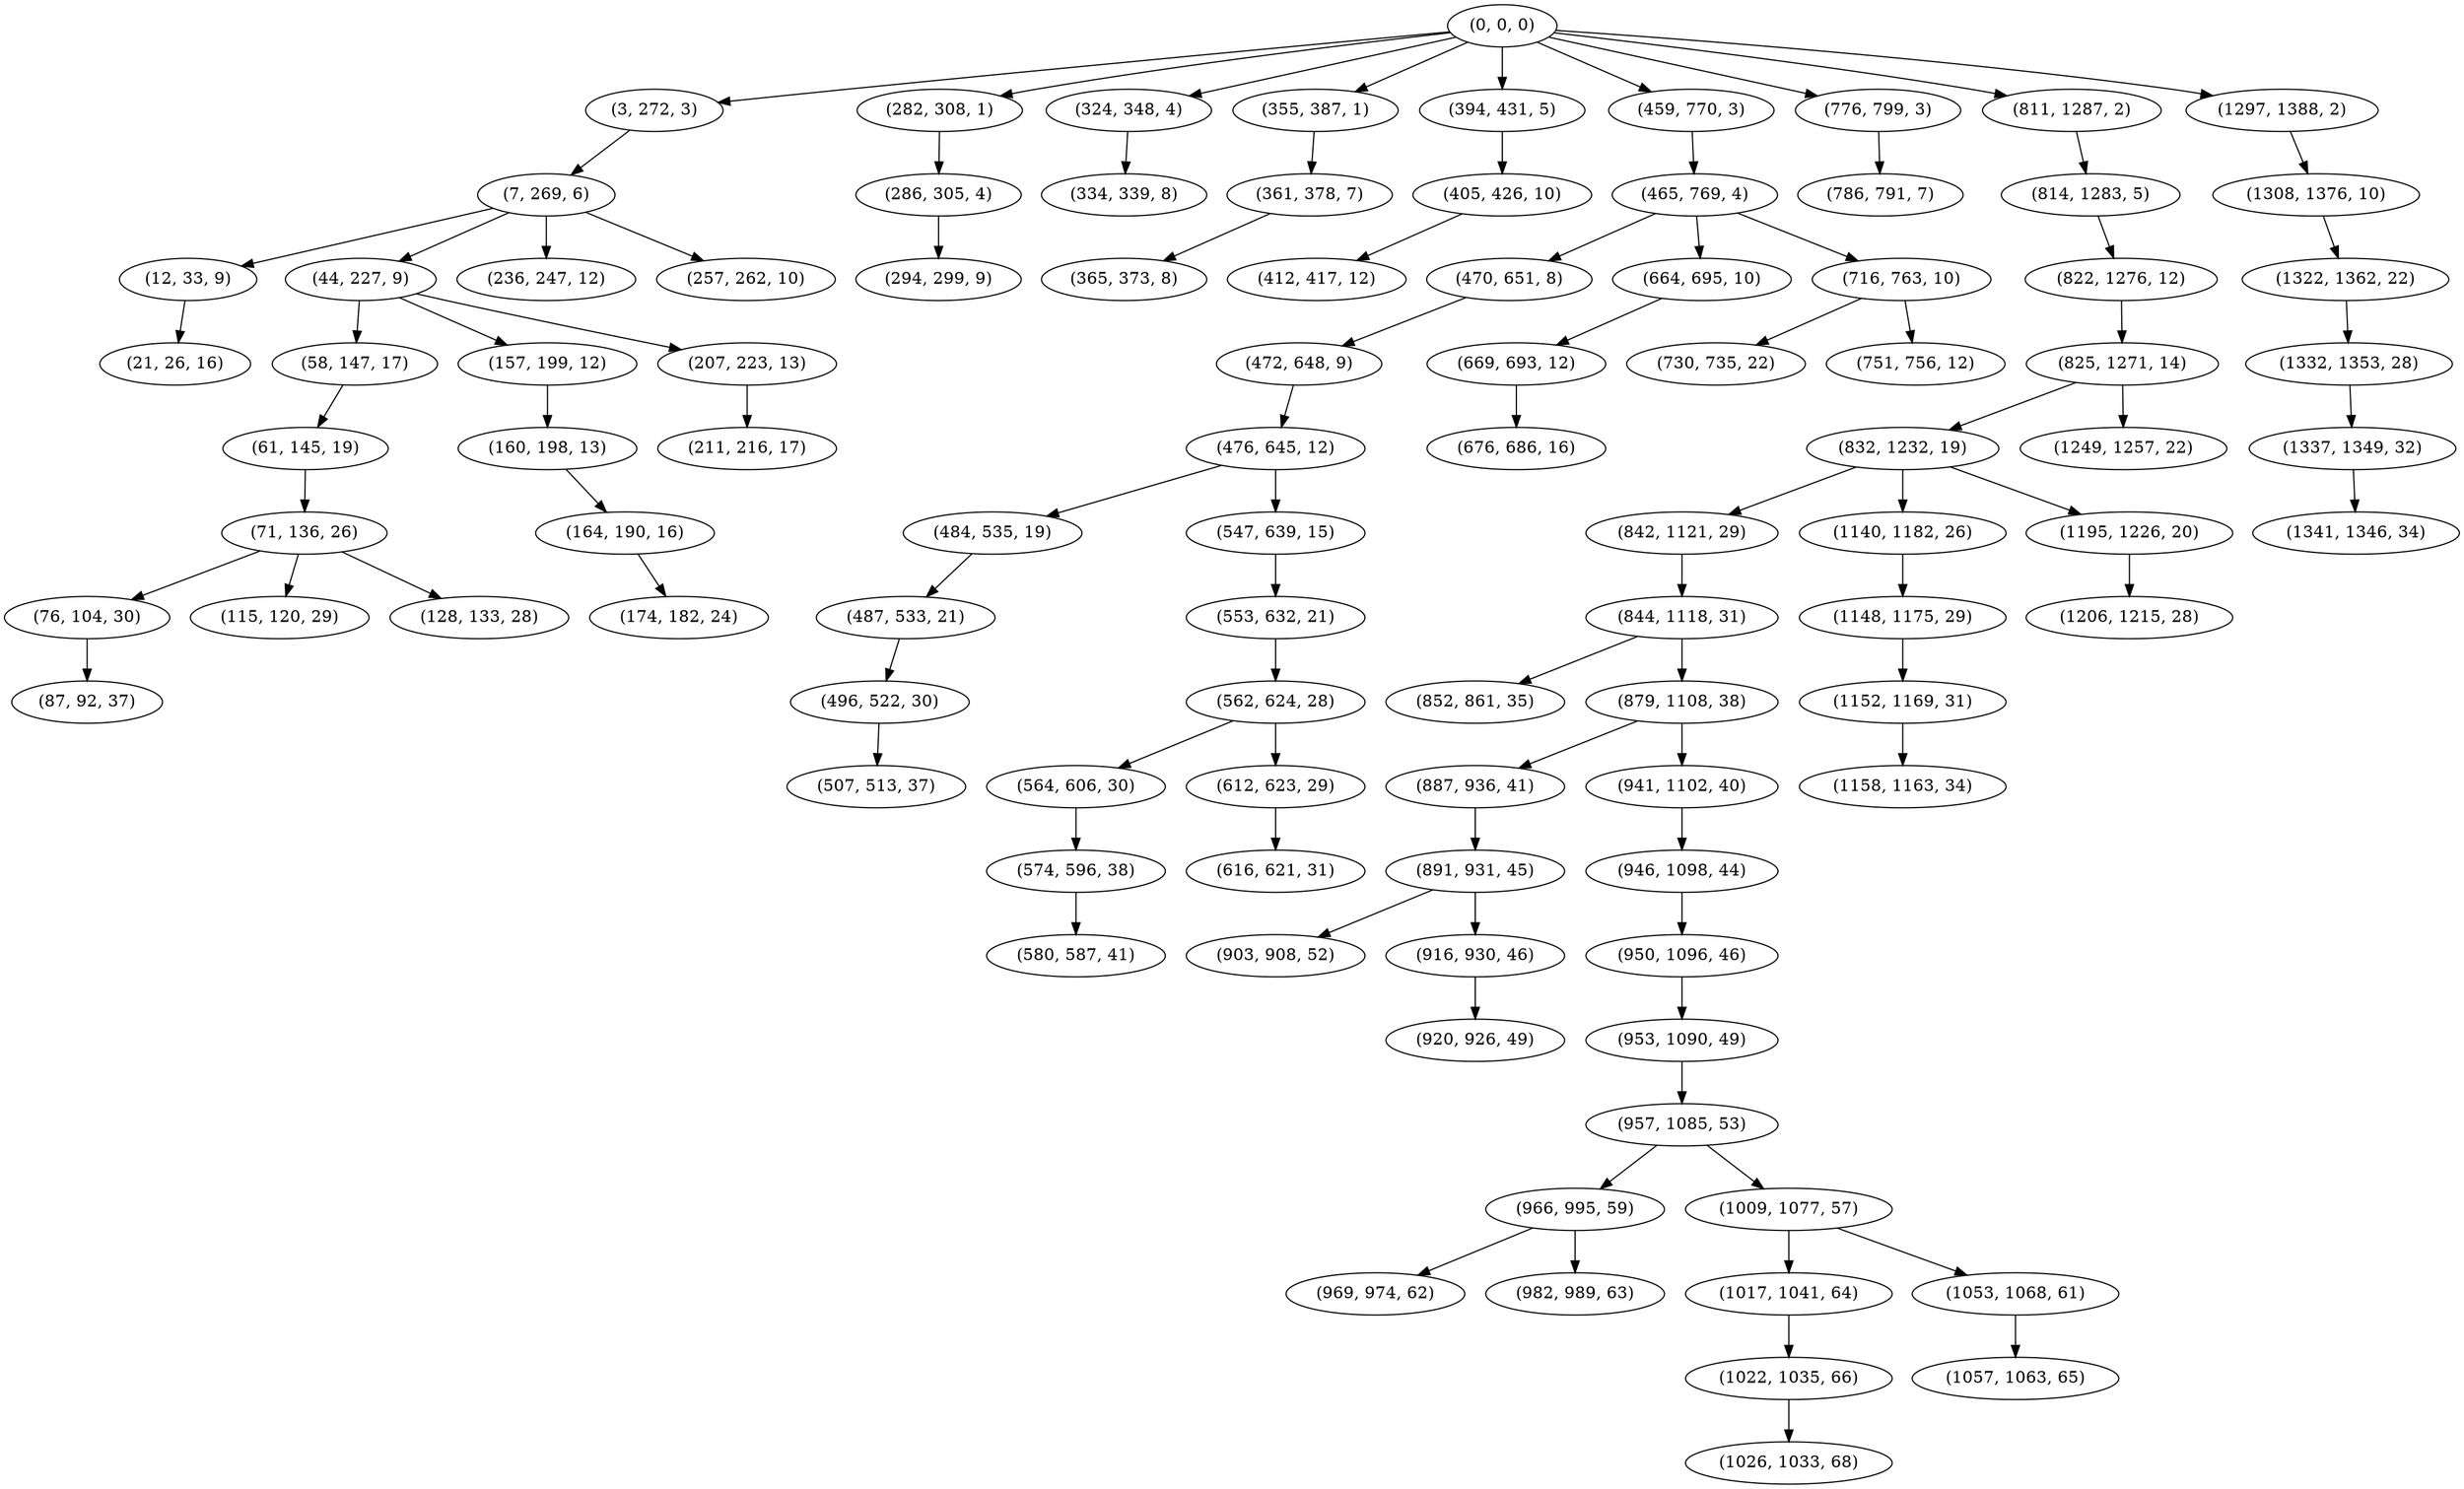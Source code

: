 digraph tree {
    "(0, 0, 0)";
    "(3, 272, 3)";
    "(7, 269, 6)";
    "(12, 33, 9)";
    "(21, 26, 16)";
    "(44, 227, 9)";
    "(58, 147, 17)";
    "(61, 145, 19)";
    "(71, 136, 26)";
    "(76, 104, 30)";
    "(87, 92, 37)";
    "(115, 120, 29)";
    "(128, 133, 28)";
    "(157, 199, 12)";
    "(160, 198, 13)";
    "(164, 190, 16)";
    "(174, 182, 24)";
    "(207, 223, 13)";
    "(211, 216, 17)";
    "(236, 247, 12)";
    "(257, 262, 10)";
    "(282, 308, 1)";
    "(286, 305, 4)";
    "(294, 299, 9)";
    "(324, 348, 4)";
    "(334, 339, 8)";
    "(355, 387, 1)";
    "(361, 378, 7)";
    "(365, 373, 8)";
    "(394, 431, 5)";
    "(405, 426, 10)";
    "(412, 417, 12)";
    "(459, 770, 3)";
    "(465, 769, 4)";
    "(470, 651, 8)";
    "(472, 648, 9)";
    "(476, 645, 12)";
    "(484, 535, 19)";
    "(487, 533, 21)";
    "(496, 522, 30)";
    "(507, 513, 37)";
    "(547, 639, 15)";
    "(553, 632, 21)";
    "(562, 624, 28)";
    "(564, 606, 30)";
    "(574, 596, 38)";
    "(580, 587, 41)";
    "(612, 623, 29)";
    "(616, 621, 31)";
    "(664, 695, 10)";
    "(669, 693, 12)";
    "(676, 686, 16)";
    "(716, 763, 10)";
    "(730, 735, 22)";
    "(751, 756, 12)";
    "(776, 799, 3)";
    "(786, 791, 7)";
    "(811, 1287, 2)";
    "(814, 1283, 5)";
    "(822, 1276, 12)";
    "(825, 1271, 14)";
    "(832, 1232, 19)";
    "(842, 1121, 29)";
    "(844, 1118, 31)";
    "(852, 861, 35)";
    "(879, 1108, 38)";
    "(887, 936, 41)";
    "(891, 931, 45)";
    "(903, 908, 52)";
    "(916, 930, 46)";
    "(920, 926, 49)";
    "(941, 1102, 40)";
    "(946, 1098, 44)";
    "(950, 1096, 46)";
    "(953, 1090, 49)";
    "(957, 1085, 53)";
    "(966, 995, 59)";
    "(969, 974, 62)";
    "(982, 989, 63)";
    "(1009, 1077, 57)";
    "(1017, 1041, 64)";
    "(1022, 1035, 66)";
    "(1026, 1033, 68)";
    "(1053, 1068, 61)";
    "(1057, 1063, 65)";
    "(1140, 1182, 26)";
    "(1148, 1175, 29)";
    "(1152, 1169, 31)";
    "(1158, 1163, 34)";
    "(1195, 1226, 20)";
    "(1206, 1215, 28)";
    "(1249, 1257, 22)";
    "(1297, 1388, 2)";
    "(1308, 1376, 10)";
    "(1322, 1362, 22)";
    "(1332, 1353, 28)";
    "(1337, 1349, 32)";
    "(1341, 1346, 34)";
    "(0, 0, 0)" -> "(3, 272, 3)";
    "(0, 0, 0)" -> "(282, 308, 1)";
    "(0, 0, 0)" -> "(324, 348, 4)";
    "(0, 0, 0)" -> "(355, 387, 1)";
    "(0, 0, 0)" -> "(394, 431, 5)";
    "(0, 0, 0)" -> "(459, 770, 3)";
    "(0, 0, 0)" -> "(776, 799, 3)";
    "(0, 0, 0)" -> "(811, 1287, 2)";
    "(0, 0, 0)" -> "(1297, 1388, 2)";
    "(3, 272, 3)" -> "(7, 269, 6)";
    "(7, 269, 6)" -> "(12, 33, 9)";
    "(7, 269, 6)" -> "(44, 227, 9)";
    "(7, 269, 6)" -> "(236, 247, 12)";
    "(7, 269, 6)" -> "(257, 262, 10)";
    "(12, 33, 9)" -> "(21, 26, 16)";
    "(44, 227, 9)" -> "(58, 147, 17)";
    "(44, 227, 9)" -> "(157, 199, 12)";
    "(44, 227, 9)" -> "(207, 223, 13)";
    "(58, 147, 17)" -> "(61, 145, 19)";
    "(61, 145, 19)" -> "(71, 136, 26)";
    "(71, 136, 26)" -> "(76, 104, 30)";
    "(71, 136, 26)" -> "(115, 120, 29)";
    "(71, 136, 26)" -> "(128, 133, 28)";
    "(76, 104, 30)" -> "(87, 92, 37)";
    "(157, 199, 12)" -> "(160, 198, 13)";
    "(160, 198, 13)" -> "(164, 190, 16)";
    "(164, 190, 16)" -> "(174, 182, 24)";
    "(207, 223, 13)" -> "(211, 216, 17)";
    "(282, 308, 1)" -> "(286, 305, 4)";
    "(286, 305, 4)" -> "(294, 299, 9)";
    "(324, 348, 4)" -> "(334, 339, 8)";
    "(355, 387, 1)" -> "(361, 378, 7)";
    "(361, 378, 7)" -> "(365, 373, 8)";
    "(394, 431, 5)" -> "(405, 426, 10)";
    "(405, 426, 10)" -> "(412, 417, 12)";
    "(459, 770, 3)" -> "(465, 769, 4)";
    "(465, 769, 4)" -> "(470, 651, 8)";
    "(465, 769, 4)" -> "(664, 695, 10)";
    "(465, 769, 4)" -> "(716, 763, 10)";
    "(470, 651, 8)" -> "(472, 648, 9)";
    "(472, 648, 9)" -> "(476, 645, 12)";
    "(476, 645, 12)" -> "(484, 535, 19)";
    "(476, 645, 12)" -> "(547, 639, 15)";
    "(484, 535, 19)" -> "(487, 533, 21)";
    "(487, 533, 21)" -> "(496, 522, 30)";
    "(496, 522, 30)" -> "(507, 513, 37)";
    "(547, 639, 15)" -> "(553, 632, 21)";
    "(553, 632, 21)" -> "(562, 624, 28)";
    "(562, 624, 28)" -> "(564, 606, 30)";
    "(562, 624, 28)" -> "(612, 623, 29)";
    "(564, 606, 30)" -> "(574, 596, 38)";
    "(574, 596, 38)" -> "(580, 587, 41)";
    "(612, 623, 29)" -> "(616, 621, 31)";
    "(664, 695, 10)" -> "(669, 693, 12)";
    "(669, 693, 12)" -> "(676, 686, 16)";
    "(716, 763, 10)" -> "(730, 735, 22)";
    "(716, 763, 10)" -> "(751, 756, 12)";
    "(776, 799, 3)" -> "(786, 791, 7)";
    "(811, 1287, 2)" -> "(814, 1283, 5)";
    "(814, 1283, 5)" -> "(822, 1276, 12)";
    "(822, 1276, 12)" -> "(825, 1271, 14)";
    "(825, 1271, 14)" -> "(832, 1232, 19)";
    "(825, 1271, 14)" -> "(1249, 1257, 22)";
    "(832, 1232, 19)" -> "(842, 1121, 29)";
    "(832, 1232, 19)" -> "(1140, 1182, 26)";
    "(832, 1232, 19)" -> "(1195, 1226, 20)";
    "(842, 1121, 29)" -> "(844, 1118, 31)";
    "(844, 1118, 31)" -> "(852, 861, 35)";
    "(844, 1118, 31)" -> "(879, 1108, 38)";
    "(879, 1108, 38)" -> "(887, 936, 41)";
    "(879, 1108, 38)" -> "(941, 1102, 40)";
    "(887, 936, 41)" -> "(891, 931, 45)";
    "(891, 931, 45)" -> "(903, 908, 52)";
    "(891, 931, 45)" -> "(916, 930, 46)";
    "(916, 930, 46)" -> "(920, 926, 49)";
    "(941, 1102, 40)" -> "(946, 1098, 44)";
    "(946, 1098, 44)" -> "(950, 1096, 46)";
    "(950, 1096, 46)" -> "(953, 1090, 49)";
    "(953, 1090, 49)" -> "(957, 1085, 53)";
    "(957, 1085, 53)" -> "(966, 995, 59)";
    "(957, 1085, 53)" -> "(1009, 1077, 57)";
    "(966, 995, 59)" -> "(969, 974, 62)";
    "(966, 995, 59)" -> "(982, 989, 63)";
    "(1009, 1077, 57)" -> "(1017, 1041, 64)";
    "(1009, 1077, 57)" -> "(1053, 1068, 61)";
    "(1017, 1041, 64)" -> "(1022, 1035, 66)";
    "(1022, 1035, 66)" -> "(1026, 1033, 68)";
    "(1053, 1068, 61)" -> "(1057, 1063, 65)";
    "(1140, 1182, 26)" -> "(1148, 1175, 29)";
    "(1148, 1175, 29)" -> "(1152, 1169, 31)";
    "(1152, 1169, 31)" -> "(1158, 1163, 34)";
    "(1195, 1226, 20)" -> "(1206, 1215, 28)";
    "(1297, 1388, 2)" -> "(1308, 1376, 10)";
    "(1308, 1376, 10)" -> "(1322, 1362, 22)";
    "(1322, 1362, 22)" -> "(1332, 1353, 28)";
    "(1332, 1353, 28)" -> "(1337, 1349, 32)";
    "(1337, 1349, 32)" -> "(1341, 1346, 34)";
}

